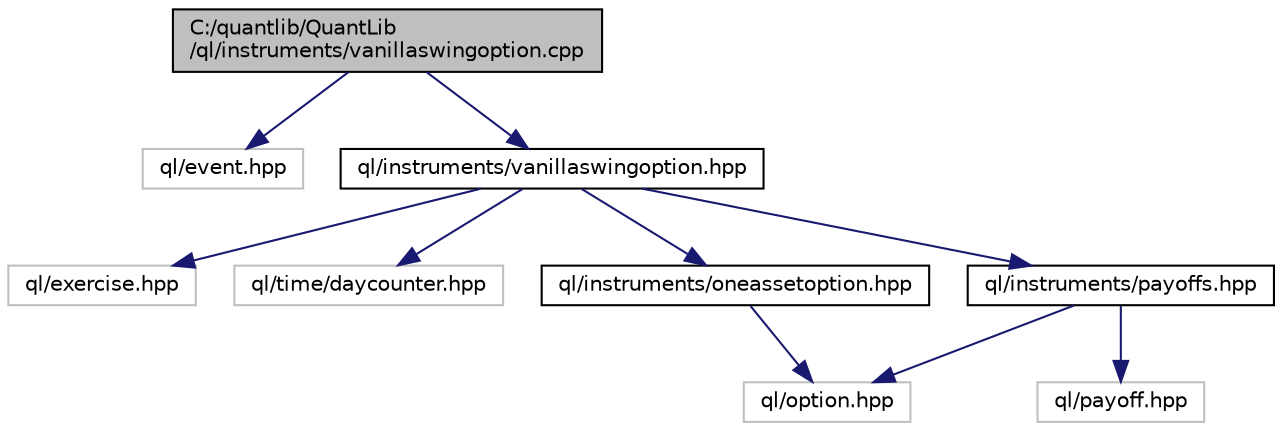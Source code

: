 digraph "C:/quantlib/QuantLib/ql/instruments/vanillaswingoption.cpp"
{
  edge [fontname="Helvetica",fontsize="10",labelfontname="Helvetica",labelfontsize="10"];
  node [fontname="Helvetica",fontsize="10",shape=record];
  Node1 [label="C:/quantlib/QuantLib\l/ql/instruments/vanillaswingoption.cpp",height=0.2,width=0.4,color="black", fillcolor="grey75", style="filled", fontcolor="black"];
  Node1 -> Node2 [color="midnightblue",fontsize="10",style="solid"];
  Node2 [label="ql/event.hpp",height=0.2,width=0.4,color="grey75", fillcolor="white", style="filled"];
  Node1 -> Node3 [color="midnightblue",fontsize="10",style="solid"];
  Node3 [label="ql/instruments/vanillaswingoption.hpp",height=0.2,width=0.4,color="black", fillcolor="white", style="filled",URL="$vanillaswingoption_8hpp.html",tooltip="vanilla swing option class "];
  Node3 -> Node4 [color="midnightblue",fontsize="10",style="solid"];
  Node4 [label="ql/exercise.hpp",height=0.2,width=0.4,color="grey75", fillcolor="white", style="filled"];
  Node3 -> Node5 [color="midnightblue",fontsize="10",style="solid"];
  Node5 [label="ql/time/daycounter.hpp",height=0.2,width=0.4,color="grey75", fillcolor="white", style="filled"];
  Node3 -> Node6 [color="midnightblue",fontsize="10",style="solid"];
  Node6 [label="ql/instruments/payoffs.hpp",height=0.2,width=0.4,color="black", fillcolor="white", style="filled",URL="$payoffs_8hpp.html",tooltip="Payoffs for various options. "];
  Node6 -> Node7 [color="midnightblue",fontsize="10",style="solid"];
  Node7 [label="ql/option.hpp",height=0.2,width=0.4,color="grey75", fillcolor="white", style="filled"];
  Node6 -> Node8 [color="midnightblue",fontsize="10",style="solid"];
  Node8 [label="ql/payoff.hpp",height=0.2,width=0.4,color="grey75", fillcolor="white", style="filled"];
  Node3 -> Node9 [color="midnightblue",fontsize="10",style="solid"];
  Node9 [label="ql/instruments/oneassetoption.hpp",height=0.2,width=0.4,color="black", fillcolor="white", style="filled",URL="$oneassetoption_8hpp.html",tooltip="Option on a single asset. "];
  Node9 -> Node7 [color="midnightblue",fontsize="10",style="solid"];
}

